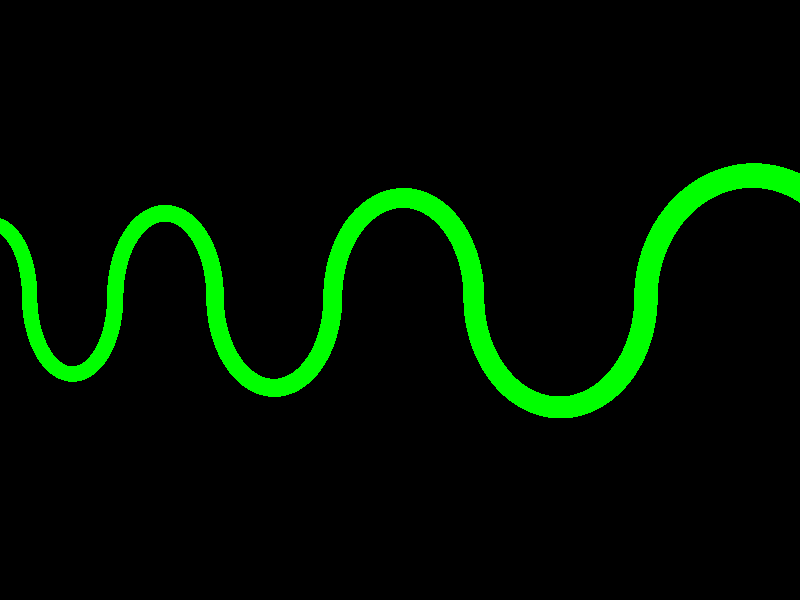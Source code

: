 #include "colors.inc"

camera{
location<0,0.1,-25> //so it is infront and aligned
look_at <0,0,0> //where its' lens faces
angle 30
}
light_source{
<4,6,-10>
color White
}
background{
color Black
}

#declare Half_Torus = difference{ //same as intersection with inverse keyword on second (orwhatever) object
	torus{
	3,.3 //remember radius spceifiers are outside of <>
	rotate -90*x
	}
	box{
	<-5,-5,-1>,<5,0,1>
	}
	pigment{Green}
}
#declare Flip = 180*x;
#declare Translate = 6;

union{
	object{Half_Torus}

	object{Half_Torus
		rotate Flip
		translate x*Translate
	}
	object{Half_Torus
		translate x*Translate*2
	}
	object{Half_Torus
		rotate Flip
		translate x*Translate*3
	}
	object{Half_Torus
		rotate Flip
		translate -x*Translate
	}
	object{Half_Torus
		translate -x*Translate*2
	}

	object{Half_Torus
		rotate Flip
		translate -x*Translate*3
	}
	object{Half_Torus
		translate -x*Translate*4
	}
	rotate y*45
	translate z*20
}


